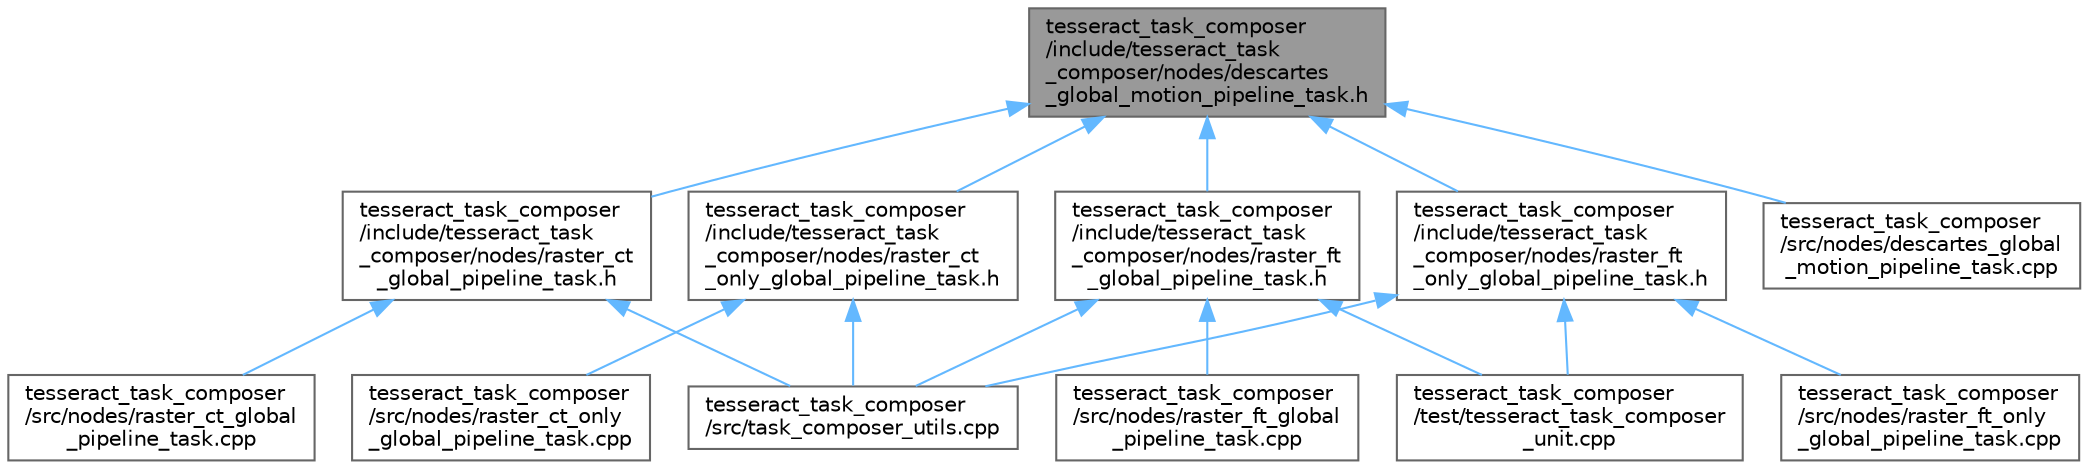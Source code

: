 digraph "tesseract_task_composer/include/tesseract_task_composer/nodes/descartes_global_motion_pipeline_task.h"
{
 // LATEX_PDF_SIZE
  bgcolor="transparent";
  edge [fontname=Helvetica,fontsize=10,labelfontname=Helvetica,labelfontsize=10];
  node [fontname=Helvetica,fontsize=10,shape=box,height=0.2,width=0.4];
  Node1 [label="tesseract_task_composer\l/include/tesseract_task\l_composer/nodes/descartes\l_global_motion_pipeline_task.h",height=0.2,width=0.4,color="gray40", fillcolor="grey60", style="filled", fontcolor="black",tooltip=" "];
  Node1 -> Node2 [dir="back",color="steelblue1",style="solid"];
  Node2 [label="tesseract_task_composer\l/include/tesseract_task\l_composer/nodes/raster_ct\l_global_pipeline_task.h",height=0.2,width=0.4,color="grey40", fillcolor="white", style="filled",URL="$d4/d09/raster__ct__global__pipeline__task_8h.html",tooltip="Plans raster paths with cartesian transitions."];
  Node2 -> Node3 [dir="back",color="steelblue1",style="solid"];
  Node3 [label="tesseract_task_composer\l/src/nodes/raster_ct_global\l_pipeline_task.cpp",height=0.2,width=0.4,color="grey40", fillcolor="white", style="filled",URL="$dd/d2e/raster__ct__global__pipeline__task_8cpp.html",tooltip=" "];
  Node2 -> Node4 [dir="back",color="steelblue1",style="solid"];
  Node4 [label="tesseract_task_composer\l/src/task_composer_utils.cpp",height=0.2,width=0.4,color="grey40", fillcolor="white", style="filled",URL="$d7/d3a/task__composer__utils_8cpp.html",tooltip="A task composer utils."];
  Node1 -> Node5 [dir="back",color="steelblue1",style="solid"];
  Node5 [label="tesseract_task_composer\l/include/tesseract_task\l_composer/nodes/raster_ct\l_only_global_pipeline_task.h",height=0.2,width=0.4,color="grey40", fillcolor="white", style="filled",URL="$d3/dfb/raster__ct__only__global__pipeline__task_8h.html",tooltip="Raster only global motion planning task with cartesian transitions."];
  Node5 -> Node6 [dir="back",color="steelblue1",style="solid"];
  Node6 [label="tesseract_task_composer\l/src/nodes/raster_ct_only\l_global_pipeline_task.cpp",height=0.2,width=0.4,color="grey40", fillcolor="white", style="filled",URL="$d6/dac/raster__ct__only__global__pipeline__task_8cpp.html",tooltip=" "];
  Node5 -> Node4 [dir="back",color="steelblue1",style="solid"];
  Node1 -> Node7 [dir="back",color="steelblue1",style="solid"];
  Node7 [label="tesseract_task_composer\l/include/tesseract_task\l_composer/nodes/raster_ft\l_global_pipeline_task.h",height=0.2,width=0.4,color="grey40", fillcolor="white", style="filled",URL="$d9/d11/raster__ft__global__pipeline__task_8h.html",tooltip="Plans raster paths with freespace transitions."];
  Node7 -> Node8 [dir="back",color="steelblue1",style="solid"];
  Node8 [label="tesseract_task_composer\l/src/nodes/raster_ft_global\l_pipeline_task.cpp",height=0.2,width=0.4,color="grey40", fillcolor="white", style="filled",URL="$dd/d2d/raster__ft__global__pipeline__task_8cpp.html",tooltip=" "];
  Node7 -> Node4 [dir="back",color="steelblue1",style="solid"];
  Node7 -> Node9 [dir="back",color="steelblue1",style="solid"];
  Node9 [label="tesseract_task_composer\l/test/tesseract_task_composer\l_unit.cpp",height=0.2,width=0.4,color="grey40", fillcolor="white", style="filled",URL="$d7/db5/tesseract__task__composer__unit_8cpp.html",tooltip=" "];
  Node1 -> Node10 [dir="back",color="steelblue1",style="solid"];
  Node10 [label="tesseract_task_composer\l/include/tesseract_task\l_composer/nodes/raster_ft\l_only_global_pipeline_task.h",height=0.2,width=0.4,color="grey40", fillcolor="white", style="filled",URL="$d2/d44/raster__ft__only__global__pipeline__task_8h.html",tooltip="Raster only global motion planning task with freespace transitions."];
  Node10 -> Node11 [dir="back",color="steelblue1",style="solid"];
  Node11 [label="tesseract_task_composer\l/src/nodes/raster_ft_only\l_global_pipeline_task.cpp",height=0.2,width=0.4,color="grey40", fillcolor="white", style="filled",URL="$d5/d2e/raster__ft__only__global__pipeline__task_8cpp.html",tooltip=" "];
  Node10 -> Node4 [dir="back",color="steelblue1",style="solid"];
  Node10 -> Node9 [dir="back",color="steelblue1",style="solid"];
  Node1 -> Node12 [dir="back",color="steelblue1",style="solid"];
  Node12 [label="tesseract_task_composer\l/src/nodes/descartes_global\l_motion_pipeline_task.cpp",height=0.2,width=0.4,color="grey40", fillcolor="white", style="filled",URL="$db/d24/descartes__global__motion__pipeline__task_8cpp.html",tooltip=" "];
}
